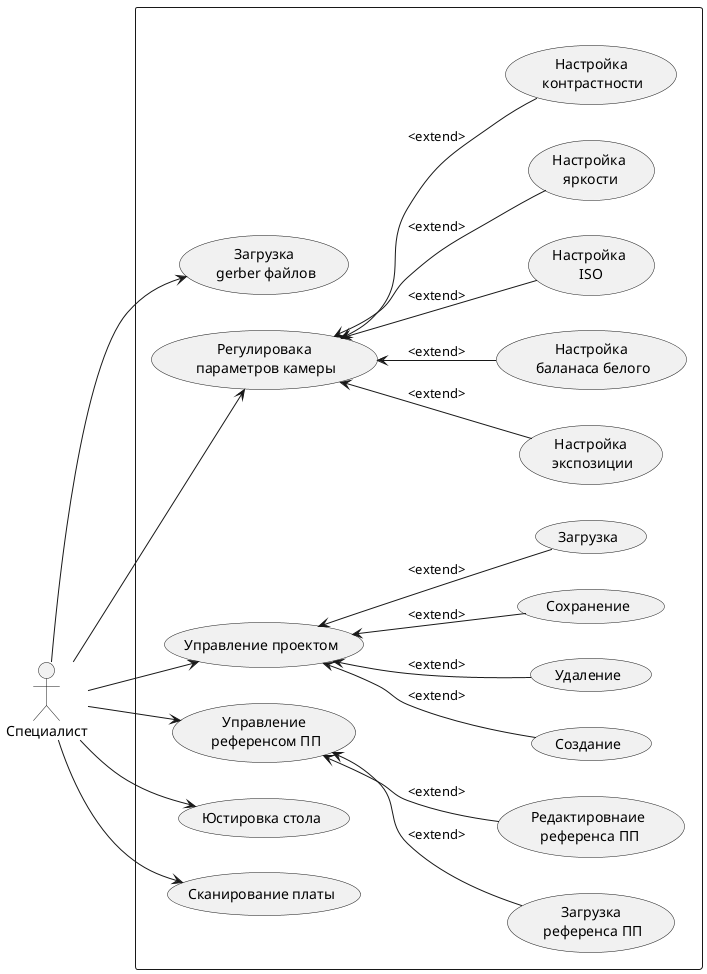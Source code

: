@startuml "Диаграмма вариантов использования"

' Перичисление Actor 
actor Специалист as specialist

' Перечисление всех функций
rectangle " " as rect {
    left to right direction
    usecase "Загрузка\n gerber файлов" as load_gerber 

    usecase "Регулировака\n параметров камеры" as change_camera_params
    usecase "Настройка\n экспозиции" as expouse
    usecase "Настройка\n баланаса белого" as white_balance
    usecase "Настройка\n ISO" as ISO
    usecase "Настройка\n яркости" as brightness
    usecase "Настройка\n контрастности" as contrast

    usecase "Управление проектом" as manage_project
    usecase "Создание" as create_project
    usecase "Удаление" as delete_project
    usecase "Сохранение" as save_project
    usecase "Загрузка" as load_project

    usecase "Управление\n референсом ПП" as manage_reference_PCB
    usecase "Загрузка\n референса ПП" as load_reference_PCB
    usecase "Редактировнаие\n референса ПП" as edit_reference_PCB

    usecase "Юстировка стола" as alignment

    usecase "Сканирование платы" as scan_PCB
}

' Перечисление всех связей
specialist --> load_gerber

specialist --> change_camera_params
change_camera_params <-- expouse: <extend>
change_camera_params <-- white_balance: <extend>
change_camera_params <-- ISO: <extend>
change_camera_params <-- brightness: <extend>
change_camera_params <-- contrast: <extend>

specialist --> manage_project
manage_project <-- create_project: <extend>
manage_project <-- delete_project: <extend>
manage_project <-- save_project: <extend>
manage_project <-- load_project: <extend>

specialist --> manage_reference_PCB
manage_reference_PCB <-- load_reference_PCB: <extend>
manage_reference_PCB <-- edit_reference_PCB: <extend>

specialist --> alignment

specialist --> scan_PCB

@endunl